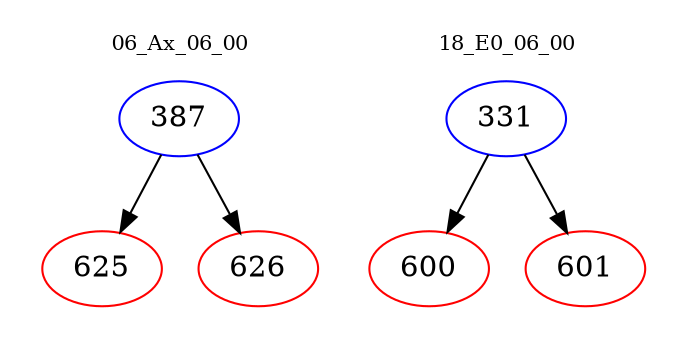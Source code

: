 digraph{
subgraph cluster_0 {
color = white
label = "06_Ax_06_00";
fontsize=10;
T0_387 [label="387", color="blue"]
T0_387 -> T0_625 [color="black"]
T0_625 [label="625", color="red"]
T0_387 -> T0_626 [color="black"]
T0_626 [label="626", color="red"]
}
subgraph cluster_1 {
color = white
label = "18_E0_06_00";
fontsize=10;
T1_331 [label="331", color="blue"]
T1_331 -> T1_600 [color="black"]
T1_600 [label="600", color="red"]
T1_331 -> T1_601 [color="black"]
T1_601 [label="601", color="red"]
}
}
